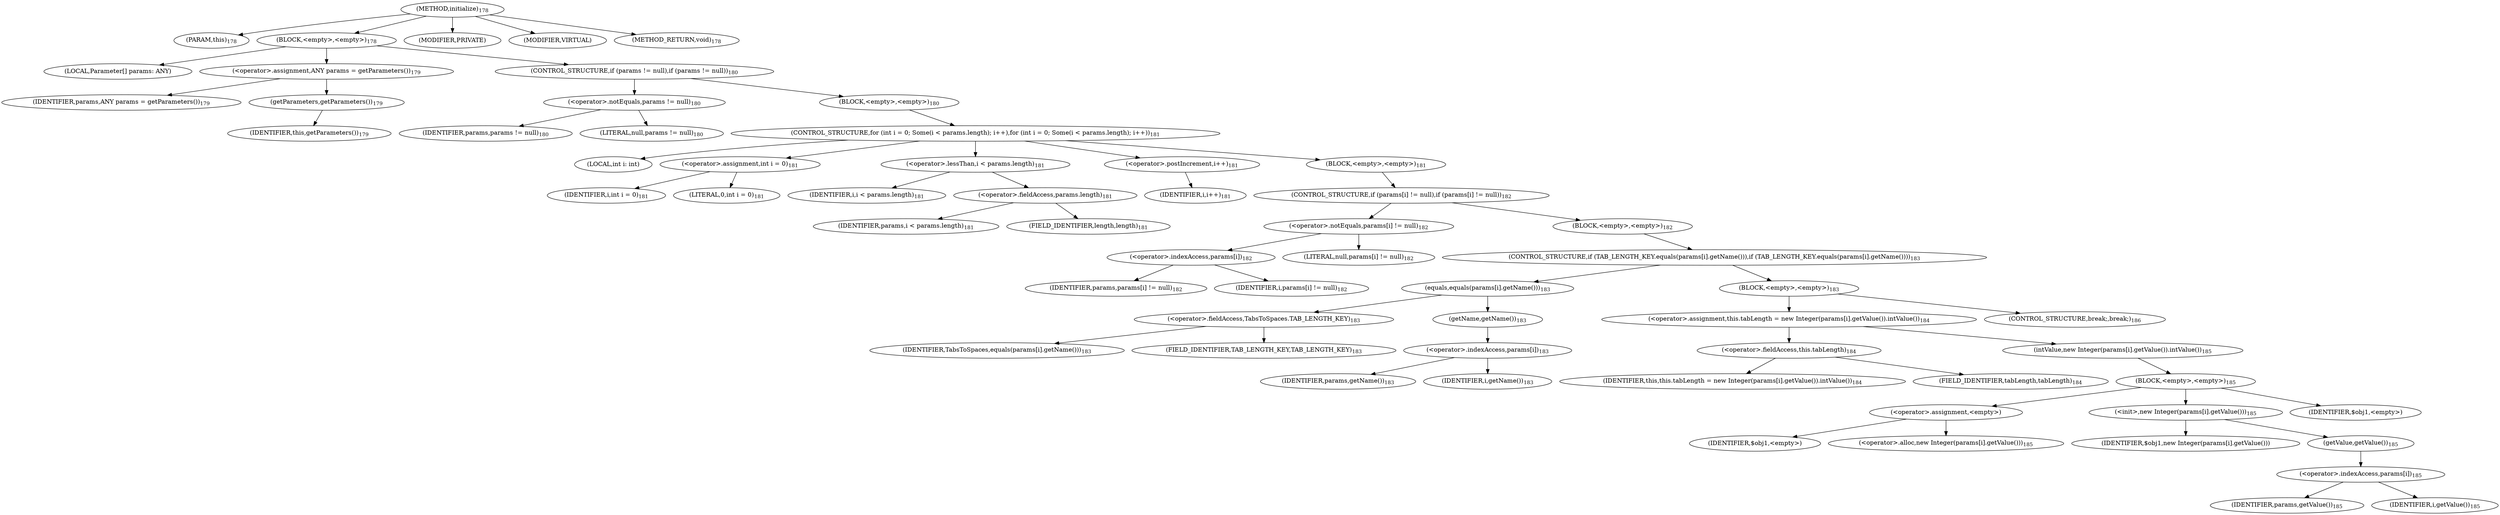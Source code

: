 digraph "initialize" {  
"169" [label = <(METHOD,initialize)<SUB>178</SUB>> ]
"18" [label = <(PARAM,this)<SUB>178</SUB>> ]
"170" [label = <(BLOCK,&lt;empty&gt;,&lt;empty&gt;)<SUB>178</SUB>> ]
"171" [label = <(LOCAL,Parameter[] params: ANY)> ]
"172" [label = <(&lt;operator&gt;.assignment,ANY params = getParameters())<SUB>179</SUB>> ]
"173" [label = <(IDENTIFIER,params,ANY params = getParameters())<SUB>179</SUB>> ]
"174" [label = <(getParameters,getParameters())<SUB>179</SUB>> ]
"17" [label = <(IDENTIFIER,this,getParameters())<SUB>179</SUB>> ]
"175" [label = <(CONTROL_STRUCTURE,if (params != null),if (params != null))<SUB>180</SUB>> ]
"176" [label = <(&lt;operator&gt;.notEquals,params != null)<SUB>180</SUB>> ]
"177" [label = <(IDENTIFIER,params,params != null)<SUB>180</SUB>> ]
"178" [label = <(LITERAL,null,params != null)<SUB>180</SUB>> ]
"179" [label = <(BLOCK,&lt;empty&gt;,&lt;empty&gt;)<SUB>180</SUB>> ]
"180" [label = <(CONTROL_STRUCTURE,for (int i = 0; Some(i &lt; params.length); i++),for (int i = 0; Some(i &lt; params.length); i++))<SUB>181</SUB>> ]
"181" [label = <(LOCAL,int i: int)> ]
"182" [label = <(&lt;operator&gt;.assignment,int i = 0)<SUB>181</SUB>> ]
"183" [label = <(IDENTIFIER,i,int i = 0)<SUB>181</SUB>> ]
"184" [label = <(LITERAL,0,int i = 0)<SUB>181</SUB>> ]
"185" [label = <(&lt;operator&gt;.lessThan,i &lt; params.length)<SUB>181</SUB>> ]
"186" [label = <(IDENTIFIER,i,i &lt; params.length)<SUB>181</SUB>> ]
"187" [label = <(&lt;operator&gt;.fieldAccess,params.length)<SUB>181</SUB>> ]
"188" [label = <(IDENTIFIER,params,i &lt; params.length)<SUB>181</SUB>> ]
"189" [label = <(FIELD_IDENTIFIER,length,length)<SUB>181</SUB>> ]
"190" [label = <(&lt;operator&gt;.postIncrement,i++)<SUB>181</SUB>> ]
"191" [label = <(IDENTIFIER,i,i++)<SUB>181</SUB>> ]
"192" [label = <(BLOCK,&lt;empty&gt;,&lt;empty&gt;)<SUB>181</SUB>> ]
"193" [label = <(CONTROL_STRUCTURE,if (params[i] != null),if (params[i] != null))<SUB>182</SUB>> ]
"194" [label = <(&lt;operator&gt;.notEquals,params[i] != null)<SUB>182</SUB>> ]
"195" [label = <(&lt;operator&gt;.indexAccess,params[i])<SUB>182</SUB>> ]
"196" [label = <(IDENTIFIER,params,params[i] != null)<SUB>182</SUB>> ]
"197" [label = <(IDENTIFIER,i,params[i] != null)<SUB>182</SUB>> ]
"198" [label = <(LITERAL,null,params[i] != null)<SUB>182</SUB>> ]
"199" [label = <(BLOCK,&lt;empty&gt;,&lt;empty&gt;)<SUB>182</SUB>> ]
"200" [label = <(CONTROL_STRUCTURE,if (TAB_LENGTH_KEY.equals(params[i].getName())),if (TAB_LENGTH_KEY.equals(params[i].getName())))<SUB>183</SUB>> ]
"201" [label = <(equals,equals(params[i].getName()))<SUB>183</SUB>> ]
"202" [label = <(&lt;operator&gt;.fieldAccess,TabsToSpaces.TAB_LENGTH_KEY)<SUB>183</SUB>> ]
"203" [label = <(IDENTIFIER,TabsToSpaces,equals(params[i].getName()))<SUB>183</SUB>> ]
"204" [label = <(FIELD_IDENTIFIER,TAB_LENGTH_KEY,TAB_LENGTH_KEY)<SUB>183</SUB>> ]
"205" [label = <(getName,getName())<SUB>183</SUB>> ]
"206" [label = <(&lt;operator&gt;.indexAccess,params[i])<SUB>183</SUB>> ]
"207" [label = <(IDENTIFIER,params,getName())<SUB>183</SUB>> ]
"208" [label = <(IDENTIFIER,i,getName())<SUB>183</SUB>> ]
"209" [label = <(BLOCK,&lt;empty&gt;,&lt;empty&gt;)<SUB>183</SUB>> ]
"210" [label = <(&lt;operator&gt;.assignment,this.tabLength = new Integer(params[i].getValue()).intValue())<SUB>184</SUB>> ]
"211" [label = <(&lt;operator&gt;.fieldAccess,this.tabLength)<SUB>184</SUB>> ]
"212" [label = <(IDENTIFIER,this,this.tabLength = new Integer(params[i].getValue()).intValue())<SUB>184</SUB>> ]
"213" [label = <(FIELD_IDENTIFIER,tabLength,tabLength)<SUB>184</SUB>> ]
"214" [label = <(intValue,new Integer(params[i].getValue()).intValue())<SUB>185</SUB>> ]
"215" [label = <(BLOCK,&lt;empty&gt;,&lt;empty&gt;)<SUB>185</SUB>> ]
"216" [label = <(&lt;operator&gt;.assignment,&lt;empty&gt;)> ]
"217" [label = <(IDENTIFIER,$obj1,&lt;empty&gt;)> ]
"218" [label = <(&lt;operator&gt;.alloc,new Integer(params[i].getValue()))<SUB>185</SUB>> ]
"219" [label = <(&lt;init&gt;,new Integer(params[i].getValue()))<SUB>185</SUB>> ]
"220" [label = <(IDENTIFIER,$obj1,new Integer(params[i].getValue()))> ]
"221" [label = <(getValue,getValue())<SUB>185</SUB>> ]
"222" [label = <(&lt;operator&gt;.indexAccess,params[i])<SUB>185</SUB>> ]
"223" [label = <(IDENTIFIER,params,getValue())<SUB>185</SUB>> ]
"224" [label = <(IDENTIFIER,i,getValue())<SUB>185</SUB>> ]
"225" [label = <(IDENTIFIER,$obj1,&lt;empty&gt;)> ]
"226" [label = <(CONTROL_STRUCTURE,break;,break;)<SUB>186</SUB>> ]
"227" [label = <(MODIFIER,PRIVATE)> ]
"228" [label = <(MODIFIER,VIRTUAL)> ]
"229" [label = <(METHOD_RETURN,void)<SUB>178</SUB>> ]
  "169" -> "18" 
  "169" -> "170" 
  "169" -> "227" 
  "169" -> "228" 
  "169" -> "229" 
  "170" -> "171" 
  "170" -> "172" 
  "170" -> "175" 
  "172" -> "173" 
  "172" -> "174" 
  "174" -> "17" 
  "175" -> "176" 
  "175" -> "179" 
  "176" -> "177" 
  "176" -> "178" 
  "179" -> "180" 
  "180" -> "181" 
  "180" -> "182" 
  "180" -> "185" 
  "180" -> "190" 
  "180" -> "192" 
  "182" -> "183" 
  "182" -> "184" 
  "185" -> "186" 
  "185" -> "187" 
  "187" -> "188" 
  "187" -> "189" 
  "190" -> "191" 
  "192" -> "193" 
  "193" -> "194" 
  "193" -> "199" 
  "194" -> "195" 
  "194" -> "198" 
  "195" -> "196" 
  "195" -> "197" 
  "199" -> "200" 
  "200" -> "201" 
  "200" -> "209" 
  "201" -> "202" 
  "201" -> "205" 
  "202" -> "203" 
  "202" -> "204" 
  "205" -> "206" 
  "206" -> "207" 
  "206" -> "208" 
  "209" -> "210" 
  "209" -> "226" 
  "210" -> "211" 
  "210" -> "214" 
  "211" -> "212" 
  "211" -> "213" 
  "214" -> "215" 
  "215" -> "216" 
  "215" -> "219" 
  "215" -> "225" 
  "216" -> "217" 
  "216" -> "218" 
  "219" -> "220" 
  "219" -> "221" 
  "221" -> "222" 
  "222" -> "223" 
  "222" -> "224" 
}
